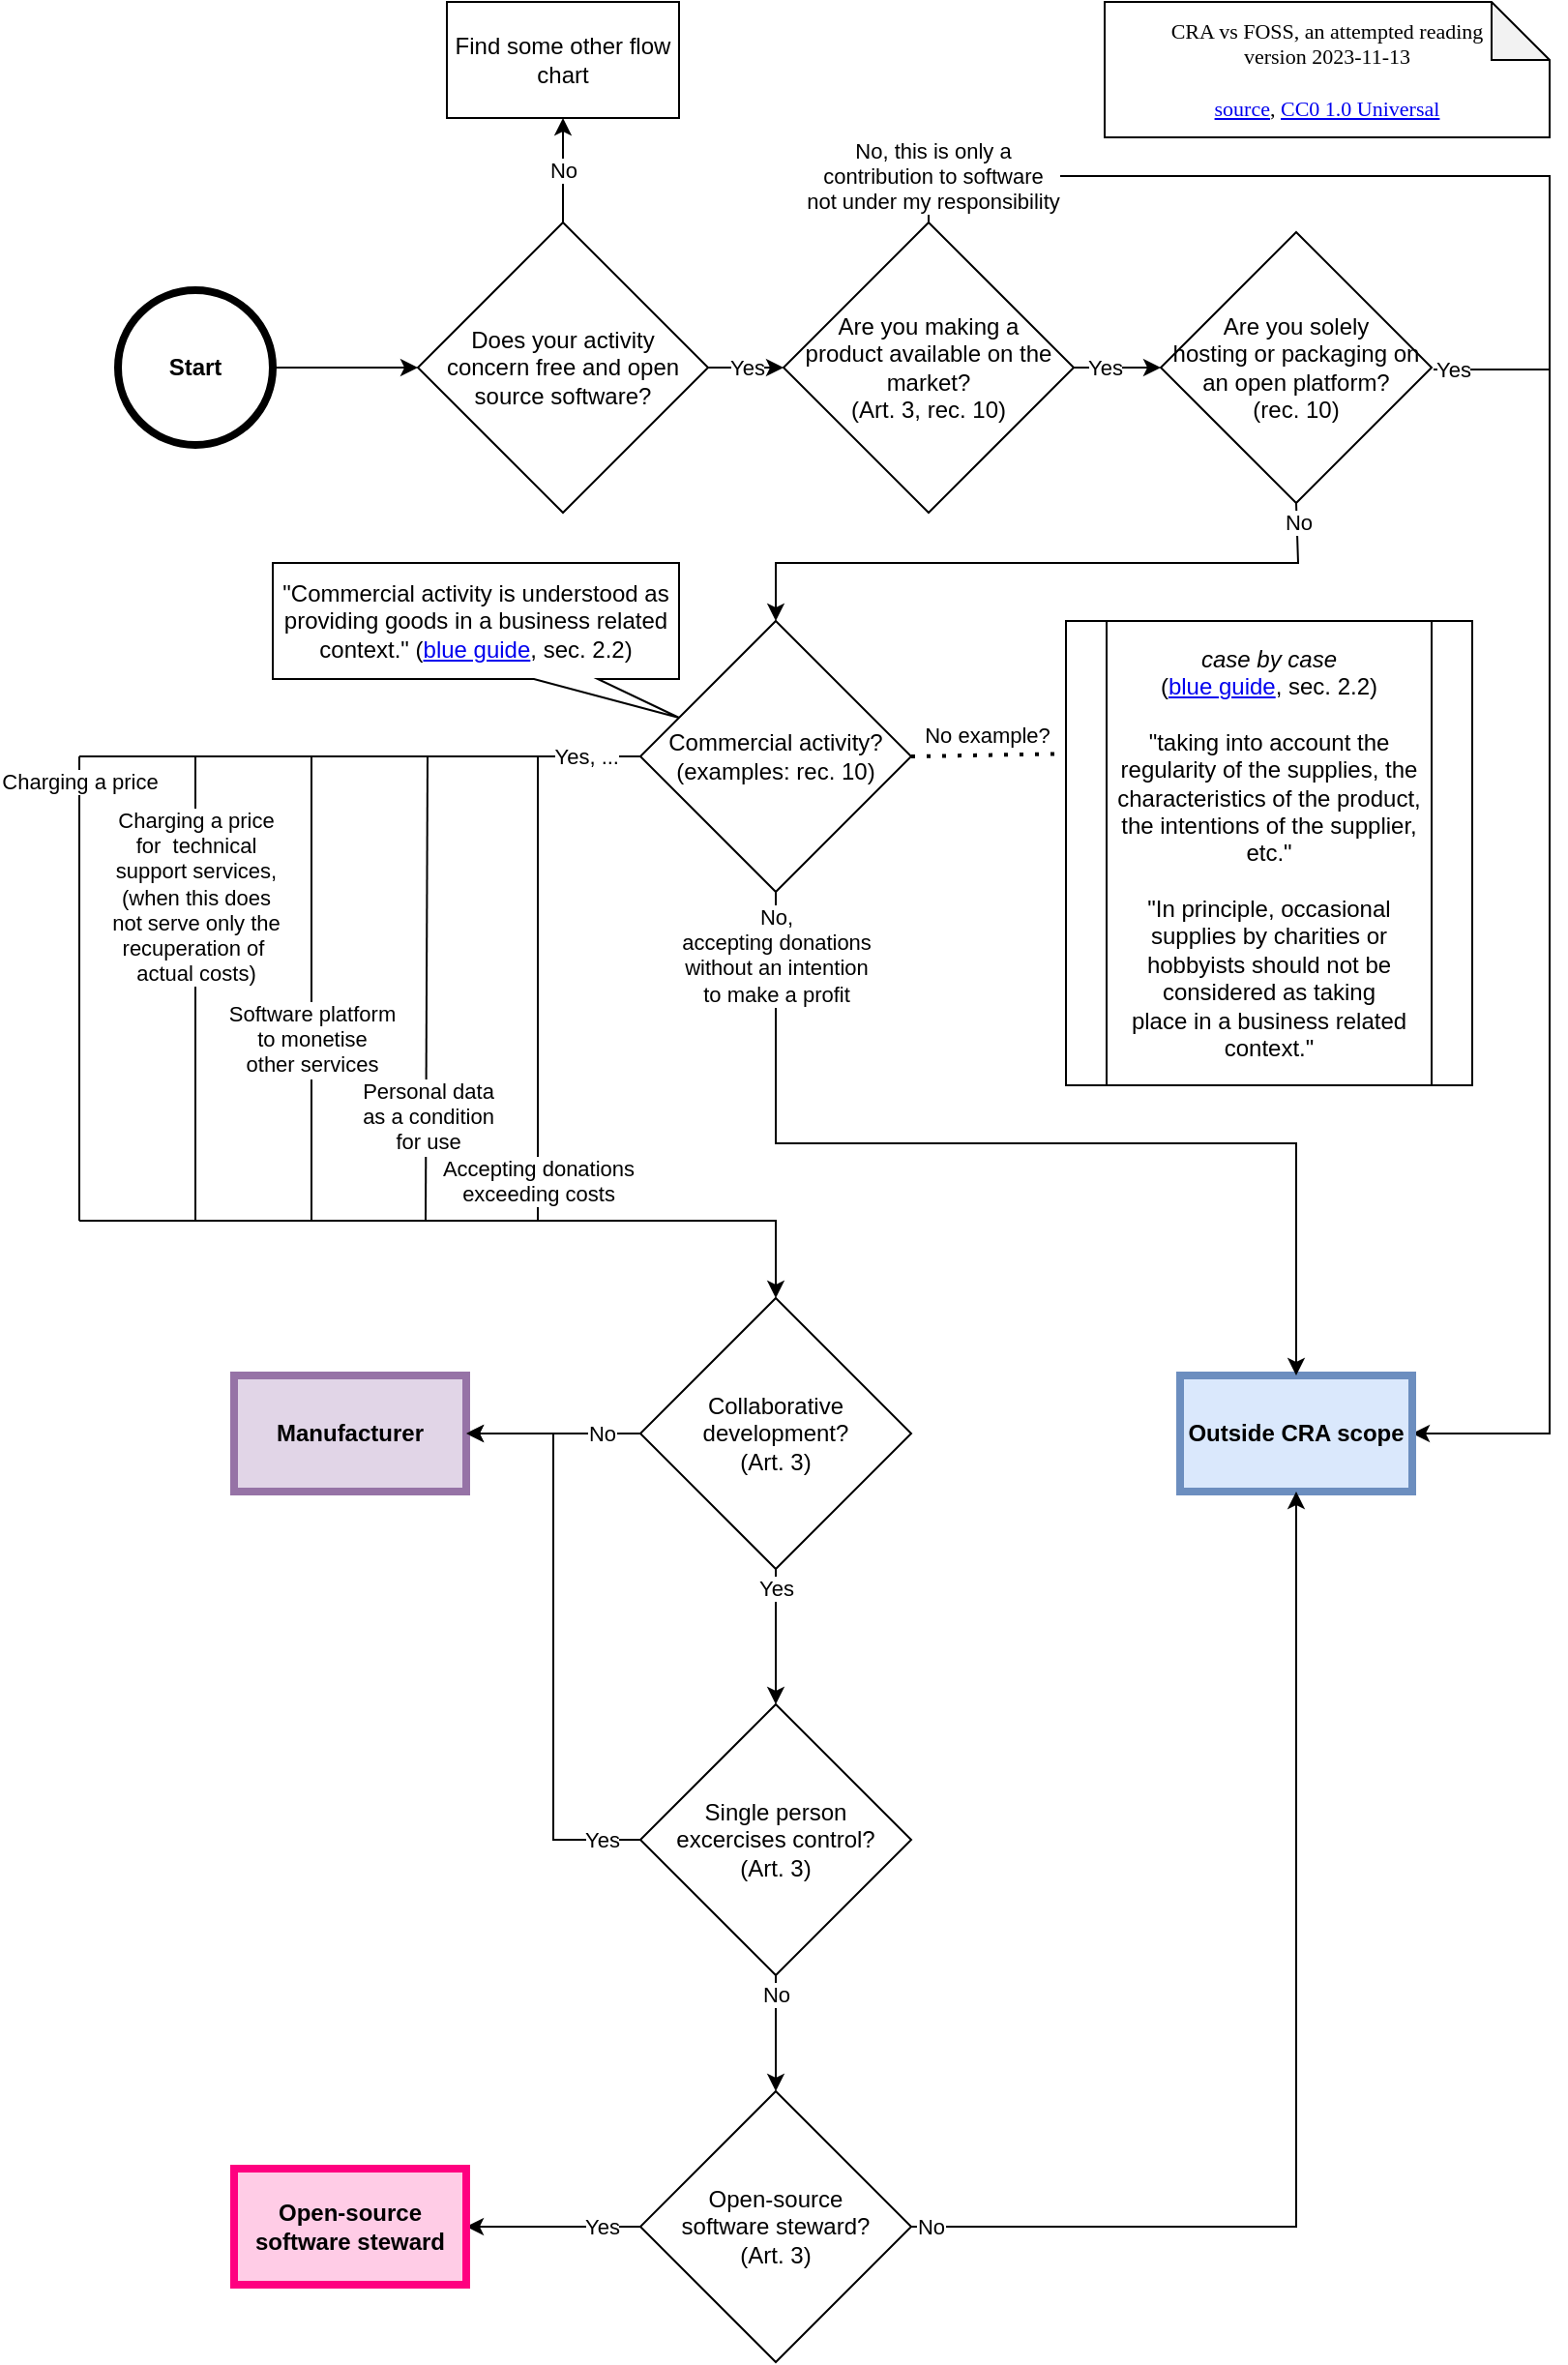 <mxfile version="22.1.0" type="github">
  <diagram id="C5RBs43oDa-KdzZeNtuy" name="Page-1">
    <mxGraphModel dx="1036" dy="696" grid="1" gridSize="10" guides="1" tooltips="1" connect="1" arrows="1" fold="1" page="1" pageScale="1" pageWidth="827" pageHeight="1169" math="0" shadow="0">
      <root>
        <mxCell id="WIyWlLk6GJQsqaUBKTNV-0" />
        <mxCell id="WIyWlLk6GJQsqaUBKTNV-1" parent="WIyWlLk6GJQsqaUBKTNV-0" />
        <mxCell id="M7sf1WBETRBUM8MKy9Nu-1" value="Commercial activity?&lt;br&gt;&lt;div&gt;(examples: rec. 10)&lt;/div&gt;" style="rhombus;whiteSpace=wrap;html=1;fontStyle=0" parent="WIyWlLk6GJQsqaUBKTNV-1" vertex="1">
          <mxGeometry x="330" y="330" width="140" height="140" as="geometry" />
        </mxCell>
        <mxCell id="M7sf1WBETRBUM8MKy9Nu-7" value="" style="edgeStyle=orthogonalEdgeStyle;rounded=0;orthogonalLoop=1;jettySize=auto;html=1;fontStyle=0" parent="WIyWlLk6GJQsqaUBKTNV-1" source="M7sf1WBETRBUM8MKy9Nu-2" target="M7sf1WBETRBUM8MKy9Nu-6" edge="1">
          <mxGeometry relative="1" as="geometry" />
        </mxCell>
        <mxCell id="M7sf1WBETRBUM8MKy9Nu-2" value="Start" style="ellipse;whiteSpace=wrap;html=1;aspect=fixed;fontStyle=1;strokeWidth=4;" parent="WIyWlLk6GJQsqaUBKTNV-1" vertex="1">
          <mxGeometry x="60" y="159" width="80" height="80" as="geometry" />
        </mxCell>
        <mxCell id="M7sf1WBETRBUM8MKy9Nu-9" value="Yes" style="edgeStyle=orthogonalEdgeStyle;rounded=0;orthogonalLoop=1;jettySize=auto;html=1;fontStyle=0" parent="WIyWlLk6GJQsqaUBKTNV-1" source="M7sf1WBETRBUM8MKy9Nu-3" target="M7sf1WBETRBUM8MKy9Nu-4" edge="1">
          <mxGeometry x="-0.289" relative="1" as="geometry">
            <mxPoint as="offset" />
          </mxGeometry>
        </mxCell>
        <mxCell id="M7sf1WBETRBUM8MKy9Nu-28" value="&lt;div&gt;No, this is only a&lt;br&gt;contribution to software&lt;br&gt;not under my responsibility&lt;br&gt;&lt;/div&gt;" style="edgeStyle=orthogonalEdgeStyle;rounded=0;orthogonalLoop=1;jettySize=auto;html=1;entryX=1;entryY=0.5;entryDx=0;entryDy=0;fontStyle=0" parent="WIyWlLk6GJQsqaUBKTNV-1" source="M7sf1WBETRBUM8MKy9Nu-3" target="M7sf1WBETRBUM8MKy9Nu-26" edge="1">
          <mxGeometry x="-0.951" relative="1" as="geometry">
            <Array as="points">
              <mxPoint x="479" y="100" />
              <mxPoint x="800" y="100" />
              <mxPoint x="800" y="750" />
            </Array>
            <mxPoint as="offset" />
          </mxGeometry>
        </mxCell>
        <mxCell id="M7sf1WBETRBUM8MKy9Nu-3" value="Are you making a&lt;br&gt;product available on the market?&lt;br&gt;(Art. 3, rec. 10)" style="rhombus;whiteSpace=wrap;html=1;fontSize=12;fontStyle=0" parent="WIyWlLk6GJQsqaUBKTNV-1" vertex="1">
          <mxGeometry x="404" y="124" width="150" height="150" as="geometry" />
        </mxCell>
        <mxCell id="M7sf1WBETRBUM8MKy9Nu-4" value="Are you solely&lt;br&gt;hosting or packaging on an open platform?&lt;br&gt;(rec. 10)" style="rhombus;whiteSpace=wrap;html=1;fontStyle=0" parent="WIyWlLk6GJQsqaUBKTNV-1" vertex="1">
          <mxGeometry x="599" y="129" width="140" height="140" as="geometry" />
        </mxCell>
        <mxCell id="M7sf1WBETRBUM8MKy9Nu-5" value="Find some other flow chart" style="rounded=0;whiteSpace=wrap;html=1;fontStyle=0" parent="WIyWlLk6GJQsqaUBKTNV-1" vertex="1">
          <mxGeometry x="230" y="10" width="120" height="60" as="geometry" />
        </mxCell>
        <mxCell id="M7sf1WBETRBUM8MKy9Nu-8" value="Yes" style="edgeStyle=orthogonalEdgeStyle;rounded=0;orthogonalLoop=1;jettySize=auto;html=1;fontStyle=0" parent="WIyWlLk6GJQsqaUBKTNV-1" source="M7sf1WBETRBUM8MKy9Nu-6" target="M7sf1WBETRBUM8MKy9Nu-3" edge="1">
          <mxGeometry relative="1" as="geometry" />
        </mxCell>
        <mxCell id="M7sf1WBETRBUM8MKy9Nu-10" value="No" style="edgeStyle=orthogonalEdgeStyle;rounded=0;orthogonalLoop=1;jettySize=auto;html=1;fontStyle=0" parent="WIyWlLk6GJQsqaUBKTNV-1" source="M7sf1WBETRBUM8MKy9Nu-6" target="M7sf1WBETRBUM8MKy9Nu-5" edge="1">
          <mxGeometry relative="1" as="geometry" />
        </mxCell>
        <mxCell id="M7sf1WBETRBUM8MKy9Nu-6" value="Does your activity&lt;br&gt;concern free and open source software?" style="rhombus;whiteSpace=wrap;html=1;fontSize=12;fontStyle=0" parent="WIyWlLk6GJQsqaUBKTNV-1" vertex="1">
          <mxGeometry x="215" y="124" width="150" height="150" as="geometry" />
        </mxCell>
        <mxCell id="M7sf1WBETRBUM8MKy9Nu-12" value="No" style="endArrow=classic;html=1;rounded=0;entryX=0.5;entryY=0;entryDx=0;entryDy=0;exitX=0.5;exitY=1;exitDx=0;exitDy=0;fontStyle=0" parent="WIyWlLk6GJQsqaUBKTNV-1" source="M7sf1WBETRBUM8MKy9Nu-4" target="M7sf1WBETRBUM8MKy9Nu-1" edge="1">
          <mxGeometry x="-0.939" y="1" width="50" height="50" relative="1" as="geometry">
            <mxPoint x="400" y="320" as="sourcePoint" />
            <mxPoint x="450" y="270" as="targetPoint" />
            <Array as="points">
              <mxPoint x="670" y="300" />
              <mxPoint x="400" y="300" />
            </Array>
            <mxPoint as="offset" />
          </mxGeometry>
        </mxCell>
        <mxCell id="M7sf1WBETRBUM8MKy9Nu-31" value="No" style="edgeStyle=orthogonalEdgeStyle;rounded=0;orthogonalLoop=1;jettySize=auto;html=1;entryX=1;entryY=0.5;entryDx=0;entryDy=0;fontStyle=0" parent="WIyWlLk6GJQsqaUBKTNV-1" source="M7sf1WBETRBUM8MKy9Nu-13" target="M7sf1WBETRBUM8MKy9Nu-30" edge="1">
          <mxGeometry x="-0.556" relative="1" as="geometry">
            <mxPoint as="offset" />
          </mxGeometry>
        </mxCell>
        <mxCell id="M7sf1WBETRBUM8MKy9Nu-33" value="Yes" style="edgeStyle=orthogonalEdgeStyle;rounded=0;orthogonalLoop=1;jettySize=auto;html=1;entryX=0.5;entryY=0;entryDx=0;entryDy=0;fontStyle=0" parent="WIyWlLk6GJQsqaUBKTNV-1" source="M7sf1WBETRBUM8MKy9Nu-13" target="M7sf1WBETRBUM8MKy9Nu-32" edge="1">
          <mxGeometry x="-0.714" relative="1" as="geometry">
            <mxPoint as="offset" />
            <mxPoint x="500" y="850" as="targetPoint" />
            <Array as="points" />
          </mxGeometry>
        </mxCell>
        <mxCell id="M7sf1WBETRBUM8MKy9Nu-13" value="Collaborative development?&lt;br&gt;(Art. 3)" style="rhombus;whiteSpace=wrap;html=1;fontStyle=0" parent="WIyWlLk6GJQsqaUBKTNV-1" vertex="1">
          <mxGeometry x="330" y="680" width="140" height="140" as="geometry" />
        </mxCell>
        <mxCell id="M7sf1WBETRBUM8MKy9Nu-14" value="&lt;div&gt;Charging a price&lt;/div&gt;" style="endArrow=none;html=1;rounded=0;verticalAlign=top;fontStyle=0" parent="WIyWlLk6GJQsqaUBKTNV-1" edge="1">
          <mxGeometry x="-1" width="50" height="50" relative="1" as="geometry">
            <mxPoint x="40" y="400" as="sourcePoint" />
            <mxPoint x="40" y="640" as="targetPoint" />
            <mxPoint as="offset" />
          </mxGeometry>
        </mxCell>
        <mxCell id="M7sf1WBETRBUM8MKy9Nu-15" value="&lt;div&gt;Charging a price&lt;/div&gt;&lt;div&gt;for&amp;nbsp; technical&lt;/div&gt;&lt;div&gt;support services,&lt;/div&gt;&lt;div&gt;(when this does&lt;/div&gt;&lt;div&gt;not serve only the&lt;/div&gt;&lt;div&gt;recuperation of&amp;nbsp;&lt;/div&gt;&lt;div&gt;actual costs)&lt;/div&gt;" style="endArrow=none;html=1;rounded=0;verticalAlign=top;fontStyle=0" parent="WIyWlLk6GJQsqaUBKTNV-1" edge="1">
          <mxGeometry x="-0.833" width="50" height="50" relative="1" as="geometry">
            <mxPoint x="100" y="400" as="sourcePoint" />
            <mxPoint x="100" y="640" as="targetPoint" />
            <mxPoint as="offset" />
          </mxGeometry>
        </mxCell>
        <mxCell id="M7sf1WBETRBUM8MKy9Nu-17" value="Software platform&lt;br&gt; to monetise&lt;br&gt;other services" style="endArrow=none;html=1;rounded=0;verticalAlign=top;fontStyle=0" parent="WIyWlLk6GJQsqaUBKTNV-1" edge="1">
          <mxGeometry width="50" height="50" relative="1" as="geometry">
            <mxPoint x="160" y="640" as="sourcePoint" />
            <mxPoint x="160" y="400" as="targetPoint" />
            <mxPoint as="offset" />
          </mxGeometry>
        </mxCell>
        <mxCell id="M7sf1WBETRBUM8MKy9Nu-18" value="Personal data&lt;br&gt;as a condition&lt;br&gt;for use" style="endArrow=none;html=1;rounded=0;verticalAlign=top;fontStyle=0" parent="WIyWlLk6GJQsqaUBKTNV-1" edge="1">
          <mxGeometry x="-0.333" y="-1" width="50" height="50" relative="1" as="geometry">
            <mxPoint x="219" y="640" as="sourcePoint" />
            <mxPoint x="220" y="400" as="targetPoint" />
            <mxPoint as="offset" />
          </mxGeometry>
        </mxCell>
        <mxCell id="M7sf1WBETRBUM8MKy9Nu-19" value="&lt;div&gt;Accepting donations&lt;br&gt;exceeding costs&lt;/div&gt;" style="endArrow=none;html=1;rounded=0;verticalAlign=top;fontStyle=0" parent="WIyWlLk6GJQsqaUBKTNV-1" edge="1">
          <mxGeometry x="-0.667" width="50" height="50" relative="1" as="geometry">
            <mxPoint x="277" y="640" as="sourcePoint" />
            <mxPoint x="277" y="400" as="targetPoint" />
            <mxPoint as="offset" />
          </mxGeometry>
        </mxCell>
        <mxCell id="M7sf1WBETRBUM8MKy9Nu-20" value="&lt;div&gt;Yes, ...&lt;br&gt;&lt;/div&gt;" style="endArrow=none;html=1;rounded=0;entryX=0;entryY=0.5;entryDx=0;entryDy=0;fontStyle=0;labelPosition=left;verticalLabelPosition=middle;align=right;verticalAlign=middle;" parent="WIyWlLk6GJQsqaUBKTNV-1" target="M7sf1WBETRBUM8MKy9Nu-1" edge="1">
          <mxGeometry x="0.931" width="50" height="50" relative="1" as="geometry">
            <mxPoint x="40" y="400" as="sourcePoint" />
            <mxPoint x="460" y="550" as="targetPoint" />
            <mxPoint as="offset" />
          </mxGeometry>
        </mxCell>
        <mxCell id="M7sf1WBETRBUM8MKy9Nu-21" value="" style="endArrow=classic;html=1;rounded=0;entryX=0.5;entryY=0;entryDx=0;entryDy=0;fontStyle=0" parent="WIyWlLk6GJQsqaUBKTNV-1" target="M7sf1WBETRBUM8MKy9Nu-13" edge="1">
          <mxGeometry width="50" height="50" relative="1" as="geometry">
            <mxPoint x="40" y="640" as="sourcePoint" />
            <mxPoint x="460" y="550" as="targetPoint" />
            <Array as="points">
              <mxPoint x="400" y="640" />
            </Array>
          </mxGeometry>
        </mxCell>
        <mxCell id="M7sf1WBETRBUM8MKy9Nu-26" value="Outside CRA scope" style="rounded=0;whiteSpace=wrap;html=1;fillColor=#dae8fc;strokeColor=#6c8ebf;fontStyle=1;strokeWidth=4;" parent="WIyWlLk6GJQsqaUBKTNV-1" vertex="1">
          <mxGeometry x="609" y="720" width="120" height="60" as="geometry" />
        </mxCell>
        <mxCell id="M7sf1WBETRBUM8MKy9Nu-29" value="Yes" style="endArrow=none;html=1;rounded=0;fontStyle=0" parent="WIyWlLk6GJQsqaUBKTNV-1" edge="1">
          <mxGeometry x="-0.667" width="50" height="50" relative="1" as="geometry">
            <mxPoint x="740" y="200" as="sourcePoint" />
            <mxPoint x="800" y="200" as="targetPoint" />
            <mxPoint as="offset" />
          </mxGeometry>
        </mxCell>
        <mxCell id="M7sf1WBETRBUM8MKy9Nu-30" value="Manufacturer" style="rounded=0;whiteSpace=wrap;html=1;fillColor=#e1d5e7;strokeColor=#9673a6;fontStyle=1;strokeWidth=4;" parent="WIyWlLk6GJQsqaUBKTNV-1" vertex="1">
          <mxGeometry x="120" y="720" width="120" height="60" as="geometry" />
        </mxCell>
        <mxCell id="M7sf1WBETRBUM8MKy9Nu-34" value="&lt;div&gt;Yes&lt;/div&gt;" style="edgeStyle=orthogonalEdgeStyle;rounded=0;orthogonalLoop=1;jettySize=auto;html=1;entryX=1;entryY=0.5;entryDx=0;entryDy=0;fontStyle=0" parent="WIyWlLk6GJQsqaUBKTNV-1" source="M7sf1WBETRBUM8MKy9Nu-32" target="M7sf1WBETRBUM8MKy9Nu-30" edge="1">
          <mxGeometry x="-0.867" relative="1" as="geometry">
            <mxPoint as="offset" />
          </mxGeometry>
        </mxCell>
        <mxCell id="O-5FuEPC8QDrE3NkY1Fo-1" value="No" style="edgeStyle=orthogonalEdgeStyle;rounded=0;orthogonalLoop=1;jettySize=auto;html=1;fontStyle=0" parent="WIyWlLk6GJQsqaUBKTNV-1" source="M7sf1WBETRBUM8MKy9Nu-32" target="O-5FuEPC8QDrE3NkY1Fo-0" edge="1">
          <mxGeometry x="-0.667" relative="1" as="geometry">
            <mxPoint as="offset" />
          </mxGeometry>
        </mxCell>
        <mxCell id="M7sf1WBETRBUM8MKy9Nu-32" value="Single person&lt;br&gt;excercises control?&lt;br&gt;(Art. 3)" style="rhombus;whiteSpace=wrap;html=1;fontStyle=0" parent="WIyWlLk6GJQsqaUBKTNV-1" vertex="1">
          <mxGeometry x="330" y="890" width="140" height="140" as="geometry" />
        </mxCell>
        <mxCell id="O-5FuEPC8QDrE3NkY1Fo-3" value="No" style="edgeStyle=orthogonalEdgeStyle;rounded=0;orthogonalLoop=1;jettySize=auto;html=1;entryX=0.5;entryY=1;entryDx=0;entryDy=0;fontStyle=0" parent="WIyWlLk6GJQsqaUBKTNV-1" source="O-5FuEPC8QDrE3NkY1Fo-0" target="M7sf1WBETRBUM8MKy9Nu-26" edge="1">
          <mxGeometry x="-0.968" relative="1" as="geometry">
            <mxPoint as="offset" />
          </mxGeometry>
        </mxCell>
        <mxCell id="O-5FuEPC8QDrE3NkY1Fo-4" value="Yes" style="edgeStyle=orthogonalEdgeStyle;rounded=0;orthogonalLoop=1;jettySize=auto;html=1;entryX=1;entryY=0.5;entryDx=0;entryDy=0;fontStyle=0" parent="WIyWlLk6GJQsqaUBKTNV-1" source="O-5FuEPC8QDrE3NkY1Fo-0" target="O-5FuEPC8QDrE3NkY1Fo-2" edge="1">
          <mxGeometry x="-0.556" relative="1" as="geometry">
            <mxPoint as="offset" />
          </mxGeometry>
        </mxCell>
        <mxCell id="O-5FuEPC8QDrE3NkY1Fo-0" value="Open-source&lt;br&gt;software steward?&lt;br&gt;(Art. 3)" style="rhombus;whiteSpace=wrap;html=1;fontStyle=0" parent="WIyWlLk6GJQsqaUBKTNV-1" vertex="1">
          <mxGeometry x="330" y="1090" width="140" height="140" as="geometry" />
        </mxCell>
        <mxCell id="O-5FuEPC8QDrE3NkY1Fo-2" value="Open-source software steward" style="rounded=0;whiteSpace=wrap;html=1;fillColor=#FFCCE6;strokeColor=#FF0080;fontStyle=1;strokeWidth=4;" parent="WIyWlLk6GJQsqaUBKTNV-1" vertex="1">
          <mxGeometry x="120" y="1130" width="120" height="60" as="geometry" />
        </mxCell>
        <mxCell id="O-5FuEPC8QDrE3NkY1Fo-5" value="&lt;div&gt;No,&lt;br&gt;&lt;/div&gt;&lt;div&gt;accepting donations&lt;/div&gt;&lt;div&gt;without an intention&lt;/div&gt;&lt;div&gt;to make a profit&lt;/div&gt;" style="endArrow=classic;html=1;rounded=0;entryX=0.5;entryY=0;entryDx=0;entryDy=0;fontStyle=0;exitX=0.5;exitY=1;exitDx=0;exitDy=0;labelPosition=center;verticalLabelPosition=bottom;align=center;verticalAlign=top;" parent="WIyWlLk6GJQsqaUBKTNV-1" target="M7sf1WBETRBUM8MKy9Nu-26" edge="1" source="M7sf1WBETRBUM8MKy9Nu-1">
          <mxGeometry x="-1" width="50" height="50" relative="1" as="geometry">
            <mxPoint x="720" y="640" as="sourcePoint" />
            <mxPoint x="440" y="550" as="targetPoint" />
            <Array as="points">
              <mxPoint x="400" y="600" />
              <mxPoint x="669" y="600" />
            </Array>
            <mxPoint as="offset" />
          </mxGeometry>
        </mxCell>
        <mxCell id="O-5FuEPC8QDrE3NkY1Fo-9" value="&lt;span style=&quot;font-size: 11px; font-family: &amp;quot;FiraSans&amp;quot;;&quot;&gt;CRA vs FOSS, an attempted reading&lt;br&gt;&lt;/span&gt;&lt;div&gt;&lt;span style=&quot;font-size: 11px; font-family: &amp;quot;FiraSans&amp;quot;;&quot;&gt;version 2023-11-13&lt;/span&gt;&lt;/div&gt;&lt;div&gt;&lt;span style=&quot;font-size: 11px; font-family: &amp;quot;FiraSans&amp;quot;;&quot;&gt;&lt;br&gt;&lt;/span&gt;&lt;/div&gt;&lt;div&gt;&lt;span style=&quot;font-size: 11px; font-family: &amp;quot;FiraSans&amp;quot;;&quot;&gt;&lt;a href=&quot;https://github.com/maertsen/cra-foss-diagram&quot;&gt;source&lt;/a&gt;, &lt;/span&gt;&lt;span style=&quot;font-size: 11px; font-family: &amp;quot;FiraSans&amp;quot;;&quot;&gt;&lt;a href=&quot;https://creativecommons.org/publicdomain/zero/1.0/&quot;&gt;CC0 1.0 Universal&lt;/a&gt;&lt;/span&gt;&lt;/div&gt;" style="shape=note;whiteSpace=wrap;html=1;backgroundOutline=1;darkOpacity=0.05;fontStyle=0;fontSize=11;" parent="WIyWlLk6GJQsqaUBKTNV-1" vertex="1">
          <mxGeometry x="570" y="10" width="230" height="70" as="geometry" />
        </mxCell>
        <mxCell id="5jMWU45gTbSRWIbgQp3l-1" value="&quot;Commercial activity is understood as providing goods in a business related context.&quot; (&lt;a href=&quot;https://eur-lex.europa.eu/legal-content/EN/TXT/PDF/?uri=OJ:C:2022:247:FULL&quot;&gt;blue guide&lt;/a&gt;, sec. 2.2)" style="shape=callout;whiteSpace=wrap;html=1;perimeter=calloutPerimeter;position2=0;size=20;position=0.2;base=33;flipH=1;" vertex="1" parent="WIyWlLk6GJQsqaUBKTNV-1">
          <mxGeometry x="140" y="300" width="210" height="80" as="geometry" />
        </mxCell>
        <mxCell id="5jMWU45gTbSRWIbgQp3l-3" value="&lt;div&gt;&lt;i&gt;case by case&lt;br&gt;&lt;/i&gt;(&lt;a href=&quot;https://eur-lex.europa.eu/legal-content/EN/TXT/PDF/?uri=OJ:C:2022:247:FULL&quot;&gt;blue guide&lt;/a&gt;, sec. 2.2)&lt;br&gt;&lt;br&gt;&lt;/div&gt;&lt;div&gt;&quot;taking into account the &lt;br&gt;regularity of the supplies, the characteristics of the product, the intentions of the supplier, etc.&quot;&lt;br&gt;&lt;/div&gt;&lt;div&gt;&lt;br&gt;&quot;In principle, occasional supplies by charities or hobbyists should not be considered as taking&lt;br&gt;place in a business related context.&quot;&lt;br&gt;&lt;/div&gt;" style="shape=process;whiteSpace=wrap;html=1;backgroundOutline=1;" vertex="1" parent="WIyWlLk6GJQsqaUBKTNV-1">
          <mxGeometry x="550" y="330" width="210" height="240" as="geometry" />
        </mxCell>
        <mxCell id="5jMWU45gTbSRWIbgQp3l-8" value="No example?" style="endArrow=none;dashed=1;html=1;dashPattern=1 3;strokeWidth=2;rounded=0;entryX=-0.004;entryY=0.286;entryDx=0;entryDy=0;entryPerimeter=0;exitX=1;exitY=0.5;exitDx=0;exitDy=0;" edge="1" parent="WIyWlLk6GJQsqaUBKTNV-1" source="M7sf1WBETRBUM8MKy9Nu-1" target="5jMWU45gTbSRWIbgQp3l-3">
          <mxGeometry x="-0.004" y="10" width="50" height="50" relative="1" as="geometry">
            <mxPoint x="560" y="570" as="sourcePoint" />
            <mxPoint x="610" y="520" as="targetPoint" />
            <mxPoint as="offset" />
          </mxGeometry>
        </mxCell>
      </root>
    </mxGraphModel>
  </diagram>
</mxfile>
